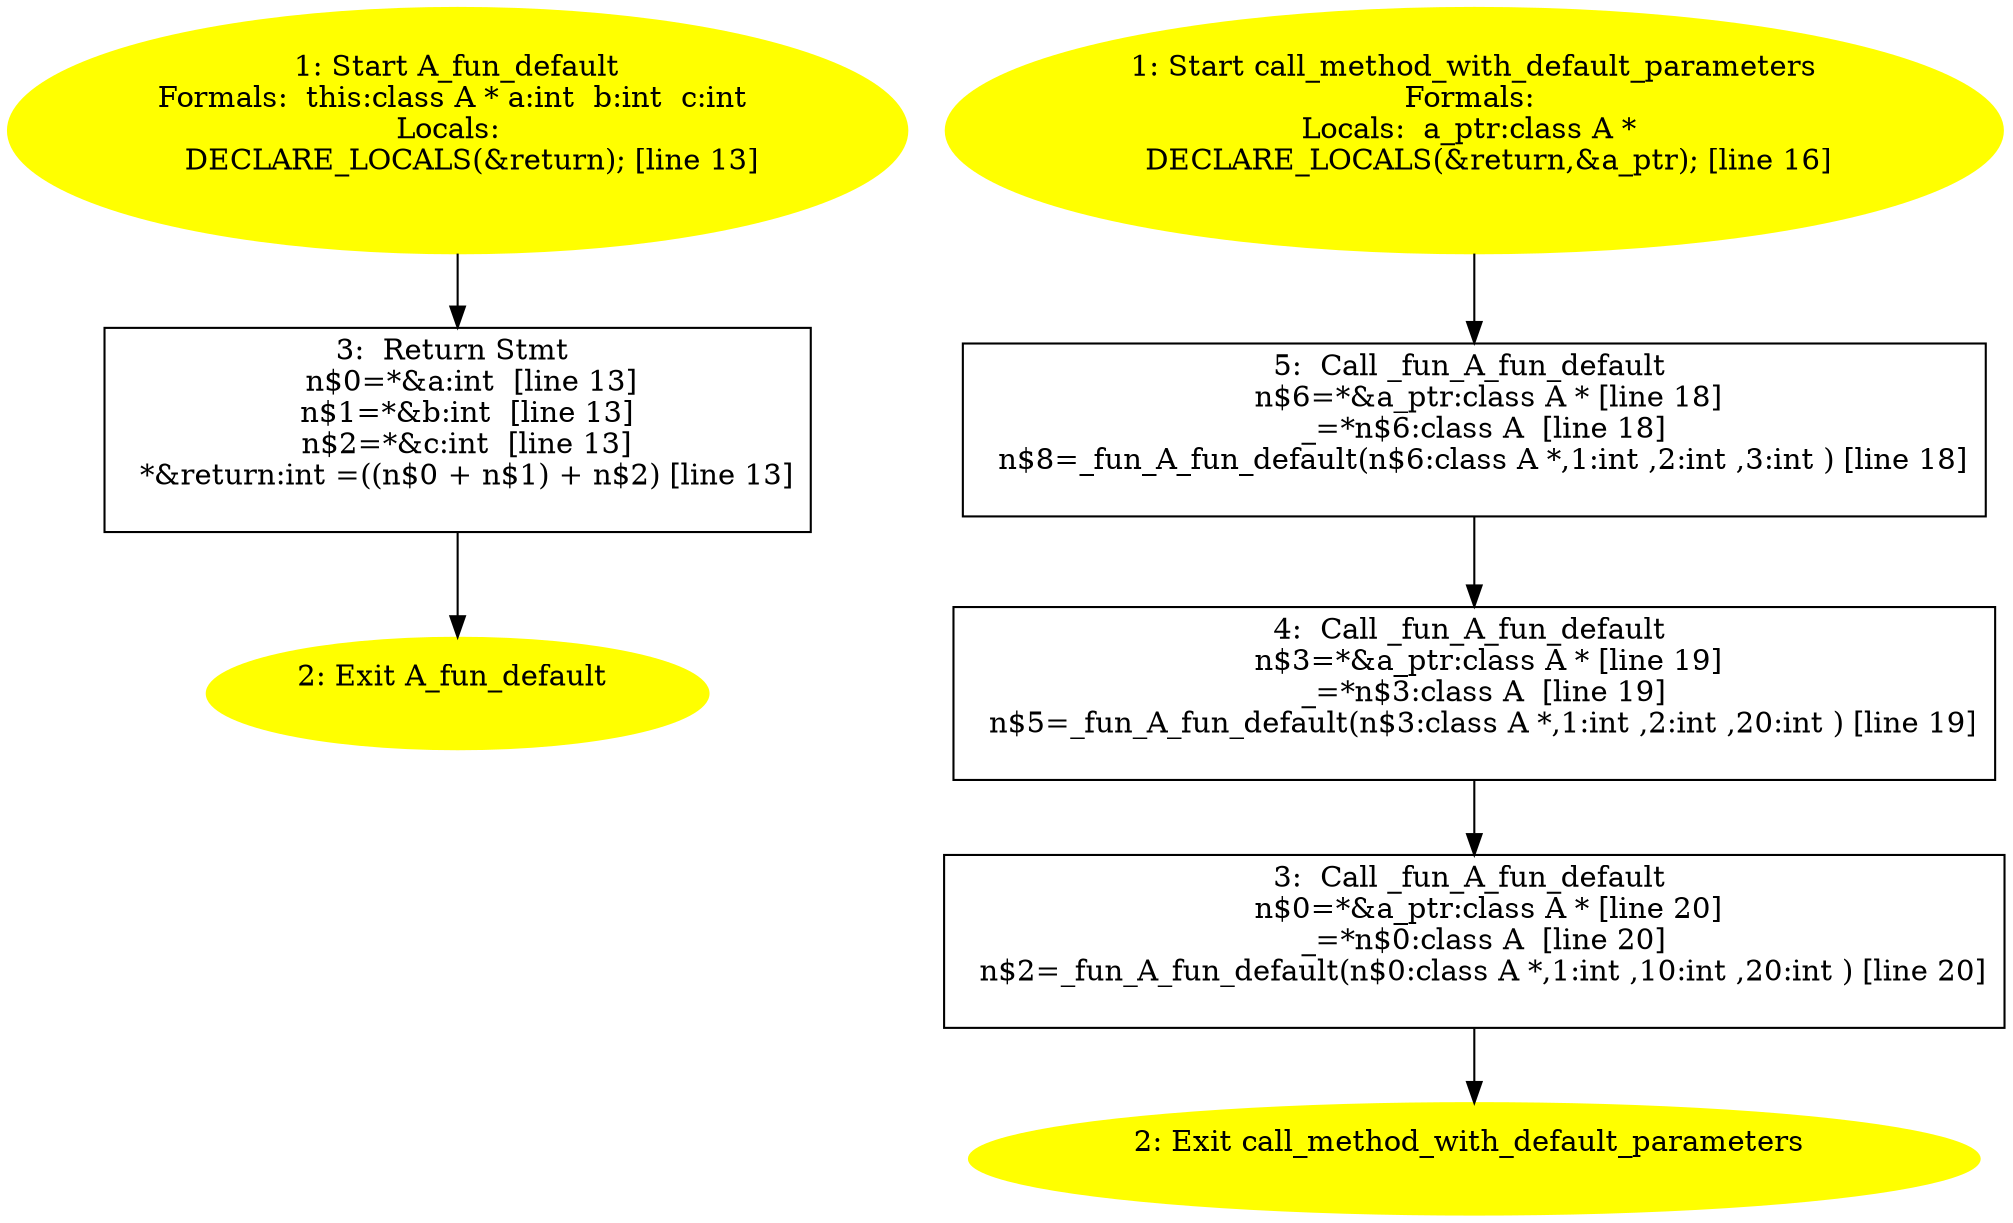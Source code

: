 /* @generated */
digraph iCFG {
"A_fun_default(_ZN1A11fun_defaultEiii).68471429d7a7f2109841ce688b4dc1bc_3" [label="3:  Return Stmt \n   n$0=*&a:int  [line 13]\n  n$1=*&b:int  [line 13]\n  n$2=*&c:int  [line 13]\n  *&return:int =((n$0 + n$1) + n$2) [line 13]\n " shape="box"]
	

	 "A_fun_default(_ZN1A11fun_defaultEiii).68471429d7a7f2109841ce688b4dc1bc_3" -> "A_fun_default(_ZN1A11fun_defaultEiii).68471429d7a7f2109841ce688b4dc1bc_2" ;
"A_fun_default(_ZN1A11fun_defaultEiii).68471429d7a7f2109841ce688b4dc1bc_2" [label="2: Exit A_fun_default \n  " color=yellow style=filled]
	

"A_fun_default(_ZN1A11fun_defaultEiii).68471429d7a7f2109841ce688b4dc1bc_1" [label="1: Start A_fun_default\nFormals:  this:class A * a:int  b:int  c:int \nLocals:  \n   DECLARE_LOCALS(&return); [line 13]\n " color=yellow style=filled]
	

	 "A_fun_default(_ZN1A11fun_defaultEiii).68471429d7a7f2109841ce688b4dc1bc_1" -> "A_fun_default(_ZN1A11fun_defaultEiii).68471429d7a7f2109841ce688b4dc1bc_3" ;
"call_method_with_default_parameters{d41d8cd98f00b204e9800998ecf8427e_Z35call_method_with_default_par.d5b89e435ec1aea7d936aea03f3d71d4_5" [label="5:  Call _fun_A_fun_default \n   n$6=*&a_ptr:class A * [line 18]\n  _=*n$6:class A  [line 18]\n  n$8=_fun_A_fun_default(n$6:class A *,1:int ,2:int ,3:int ) [line 18]\n " shape="box"]
	

	 "call_method_with_default_parameters{d41d8cd98f00b204e9800998ecf8427e_Z35call_method_with_default_par.d5b89e435ec1aea7d936aea03f3d71d4_5" -> "call_method_with_default_parameters{d41d8cd98f00b204e9800998ecf8427e_Z35call_method_with_default_par.d5b89e435ec1aea7d936aea03f3d71d4_4" ;
"call_method_with_default_parameters{d41d8cd98f00b204e9800998ecf8427e_Z35call_method_with_default_par.d5b89e435ec1aea7d936aea03f3d71d4_4" [label="4:  Call _fun_A_fun_default \n   n$3=*&a_ptr:class A * [line 19]\n  _=*n$3:class A  [line 19]\n  n$5=_fun_A_fun_default(n$3:class A *,1:int ,2:int ,20:int ) [line 19]\n " shape="box"]
	

	 "call_method_with_default_parameters{d41d8cd98f00b204e9800998ecf8427e_Z35call_method_with_default_par.d5b89e435ec1aea7d936aea03f3d71d4_4" -> "call_method_with_default_parameters{d41d8cd98f00b204e9800998ecf8427e_Z35call_method_with_default_par.d5b89e435ec1aea7d936aea03f3d71d4_3" ;
"call_method_with_default_parameters{d41d8cd98f00b204e9800998ecf8427e_Z35call_method_with_default_par.d5b89e435ec1aea7d936aea03f3d71d4_3" [label="3:  Call _fun_A_fun_default \n   n$0=*&a_ptr:class A * [line 20]\n  _=*n$0:class A  [line 20]\n  n$2=_fun_A_fun_default(n$0:class A *,1:int ,10:int ,20:int ) [line 20]\n " shape="box"]
	

	 "call_method_with_default_parameters{d41d8cd98f00b204e9800998ecf8427e_Z35call_method_with_default_par.d5b89e435ec1aea7d936aea03f3d71d4_3" -> "call_method_with_default_parameters{d41d8cd98f00b204e9800998ecf8427e_Z35call_method_with_default_par.d5b89e435ec1aea7d936aea03f3d71d4_2" ;
"call_method_with_default_parameters{d41d8cd98f00b204e9800998ecf8427e_Z35call_method_with_default_par.d5b89e435ec1aea7d936aea03f3d71d4_2" [label="2: Exit call_method_with_default_parameters \n  " color=yellow style=filled]
	

"call_method_with_default_parameters{d41d8cd98f00b204e9800998ecf8427e_Z35call_method_with_default_par.d5b89e435ec1aea7d936aea03f3d71d4_1" [label="1: Start call_method_with_default_parameters\nFormals: \nLocals:  a_ptr:class A * \n   DECLARE_LOCALS(&return,&a_ptr); [line 16]\n " color=yellow style=filled]
	

	 "call_method_with_default_parameters{d41d8cd98f00b204e9800998ecf8427e_Z35call_method_with_default_par.d5b89e435ec1aea7d936aea03f3d71d4_1" -> "call_method_with_default_parameters{d41d8cd98f00b204e9800998ecf8427e_Z35call_method_with_default_par.d5b89e435ec1aea7d936aea03f3d71d4_5" ;
}

